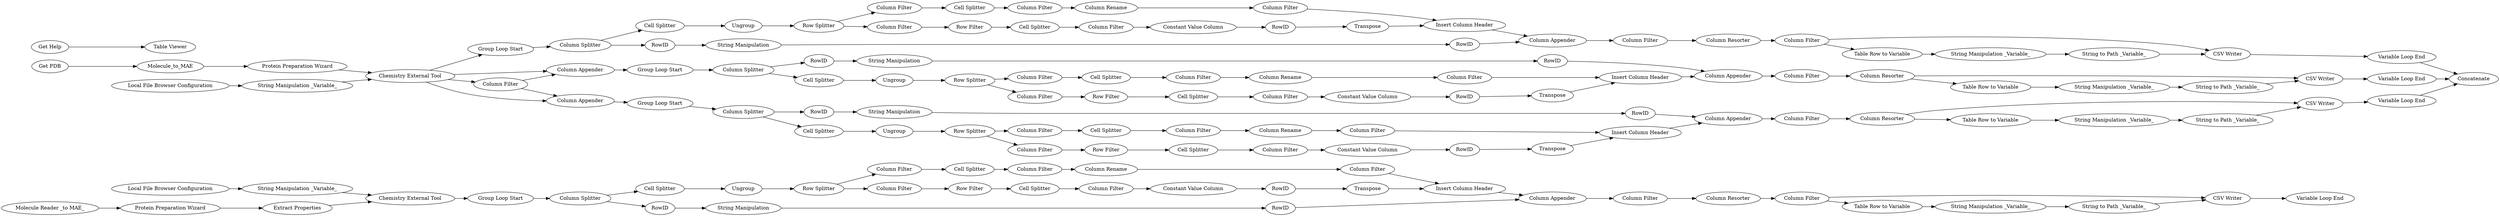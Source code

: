 digraph {
	"4817664007040462289_15163" [label=RowID]
	"-2851990351315008062_15312" [label="Chemistry External Tool"]
	"-1138148770590862180_15132" [label=Ungroup]
	"-7116789570975921707_15162" [label="String Manipulation"]
	"-7116789570975921707_15183" [label="Column Filter"]
	"-1138148770590862180_15188" [label="Cell Splitter"]
	"-2851990351315008062_15296" [label="String to Path _Variable_"]
	"-7116789570975921707_15191" [label="Cell Splitter"]
	"-6573841987836289751_15189" [label="Cell Splitter"]
	"4817664007040462289_15144" [label="Column Filter"]
	"-2851990351315008062_15297" [label="CSV Writer"]
	"-6573841987836289751_15144" [label="Column Filter"]
	"-2851990351315008062_15264" [label="Protein Preparation Wizard"]
	"-6573841987836289751_15192" [label="Column Appender"]
	"4817664007040462289_15181" [label=RowID]
	"-2851990351315008062_15300" [label="String to Path _Variable_"]
	"-2851990351315008062_15319" [label="CSV Writer"]
	"-1138148770590862180_15161" [label=RowID]
	"-1138148770590862180_15182" [label="Constant Value Column"]
	"-6573841987836289751_15182" [label="Constant Value Column"]
	"-2851990351315008062_15302" [label="CSV Writer"]
	"-7116789570975921707_15165" [label="Column Resorter"]
	"-6573841987836289751_15145" [label="Row Filter"]
	"-7116789570975921707_15147" [label="Insert Column Header"]
	"-6573841987836289751_15132" [label=Ungroup]
	"-2851990351315008062_15293" [label="String Manipulation _Variable_"]
	"-2851990351315008062_15305" [label="Column Appender"]
	"-1138148770590862180_15162" [label="String Manipulation"]
	"-2851990351315008062_15330" [label="String Manipulation _Variable_"]
	"4817664007040462289_15183" [label="Column Filter"]
	"-2851990351315008062_15289" [label="Group Loop Start"]
	"-7116789570975921707_15192" [label="Column Appender"]
	"-2851990351315008062_15283" [label="CSV Writer"]
	"-6573841987836289751_15154" [label="Column Splitter"]
	"4817664007040462289_15145" [label="Row Filter"]
	"-2851990351315008062_15298" [label="Table Row to Variable"]
	"-1138148770590862180_15143" [label="Column Filter"]
	"-2851990351315008062_15286" [label="Table Row to Variable"]
	"4817664007040462289_15150" [label="Column Filter"]
	"-1138148770590862180_15147" [label="Insert Column Header"]
	"-6573841987836289751_15139" [label="Row Splitter"]
	"-7116789570975921707_15163" [label=RowID]
	"4817664007040462289_15185" [label="Column Filter"]
	"-6573841987836289751_15150" [label="Column Filter"]
	"-1138148770590862180_15183" [label="Column Filter"]
	"-1138148770590862180_15144" [label="Column Filter"]
	"-7116789570975921707_15181" [label=RowID]
	"-2851990351315008062_15285" [label="String to Path _Variable_"]
	"-6573841987836289751_15147" [label="Insert Column Header"]
	"-6573841987836289751_15165" [label="Column Resorter"]
	"4817664007040462289_15188" [label="Cell Splitter"]
	"-2851990351315008062_15310" [label="Protein Preparation Wizard"]
	"-2851990351315008062_15318" [label="String to Path _Variable_"]
	"-7116789570975921707_15187" [label="Column Filter"]
	"4817664007040462289_15147" [label="Insert Column Header"]
	"-2851990351315008062_15193" [label="Group Loop Start"]
	"-2851990351315008062_15306" [label="Column Filter"]
	"-6573841987836289751_15191" [label="Cell Splitter"]
	"-7116789570975921707_15139" [label="Row Splitter"]
	"-2851990351315008062_15327" [label="Local File Browser Configuration"]
	"-6573841987836289751_15146" [label=Transpose]
	"-2851990351315008062_15313" [label="Group Loop Start"]
	"-1138148770590862180_15181" [label=RowID]
	"-7116789570975921707_15132" [label=Ungroup]
	"-6573841987836289751_15183" [label="Column Filter"]
	"-1138148770590862180_15185" [label="Column Filter"]
	"4817664007040462289_15154" [label="Column Splitter"]
	"-7116789570975921707_15161" [label=RowID]
	"4817664007040462289_15191" [label="Cell Splitter"]
	"-2851990351315008062_15329" [label="Local File Browser Configuration"]
	"4817664007040462289_15165" [label="Column Resorter"]
	"-1138148770590862180_15154" [label="Column Splitter"]
	"-2851990351315008062_15287" [label="String Manipulation _Variable_"]
	"-2851990351315008062_15294" [label="Table Row to Variable"]
	"-2851990351315008062_15316" [label="Table Row to Variable"]
	"-2851990351315008062_15291" [label="Table Viewer"]
	"4817664007040462289_15132" [label=Ungroup]
	"-7116789570975921707_15186" [label="Column Rename"]
	"-7116789570975921707_15150" [label="Column Filter"]
	"-1138148770590862180_15146" [label=Transpose]
	"-1138148770590862180_15145" [label="Row Filter"]
	"-2851990351315008062_15290" [label="Group Loop Start"]
	"-7116789570975921707_15188" [label="Cell Splitter"]
	"-6573841987836289751_15161" [label=RowID]
	"-2851990351315008062_15276" [label="Column Filter"]
	"-1138148770590862180_15150" [label="Column Filter"]
	"-2851990351315008062_15284" [label="Variable Loop End"]
	"4817664007040462289_15146" [label=Transpose]
	"-2851990351315008062_15274" [label="Chemistry External Tool"]
	"4817664007040462289_15186" [label="Column Rename"]
	"-1138148770590862180_15187" [label="Column Filter"]
	"-2851990351315008062_15307" [label="Column Appender"]
	"-1138148770590862180_15186" [label="Column Rename"]
	"-1138148770590862180_15192" [label="Column Appender"]
	"-2851990351315008062_15299" [label="String Manipulation _Variable_"]
	"-2851990351315008062_15317" [label="String Manipulation _Variable_"]
	"-6573841987836289751_15163" [label=RowID]
	"-2851990351315008062_15324" [label=Concatenate]
	"4817664007040462289_15187" [label="Column Filter"]
	"-1138148770590862180_15139" [label="Row Splitter"]
	"-6573841987836289751_15162" [label="String Manipulation"]
	"-6573841987836289751_15188" [label="Cell Splitter"]
	"-6573841987836289751_15143" [label="Column Filter"]
	"-7116789570975921707_15182" [label="Constant Value Column"]
	"-7116789570975921707_15154" [label="Column Splitter"]
	"4817664007040462289_15143" [label="Column Filter"]
	"4817664007040462289_15192" [label="Column Appender"]
	"-6573841987836289751_15181" [label=RowID]
	"-1138148770590862180_15163" [label=RowID]
	"-7116789570975921707_15185" [label="Column Filter"]
	"4817664007040462289_15162" [label="String Manipulation"]
	"4817664007040462289_15182" [label="Constant Value Column"]
	"-2851990351315008062_15262" [label="Get PDB"]
	"-2851990351315008062_15309" [label="Molecule Reader _to MAE_"]
	"-1138148770590862180_15191" [label="Cell Splitter"]
	"4817664007040462289_15189" [label="Cell Splitter"]
	"-6573841987836289751_15187" [label="Column Filter"]
	"4817664007040462289_15161" [label=RowID]
	"-1138148770590862180_15189" [label="Cell Splitter"]
	"-6573841987836289751_15186" [label="Column Rename"]
	"-7116789570975921707_15143" [label="Column Filter"]
	"-1138148770590862180_15165" [label="Column Resorter"]
	"-7116789570975921707_15145" [label="Row Filter"]
	"-2851990351315008062_15295" [label="Variable Loop End"]
	"-2851990351315008062_15328" [label="String Manipulation _Variable_"]
	"-2851990351315008062_15301" [label="Variable Loop End"]
	"-2851990351315008062_15263" [label=Molecule_to_MAE]
	"-7116789570975921707_15189" [label="Cell Splitter"]
	"-2851990351315008062_15320" [label="Variable Loop End"]
	"4817664007040462289_15139" [label="Row Splitter"]
	"-7116789570975921707_15144" [label="Column Filter"]
	"-2851990351315008062_15315" [label="Column Filter"]
	"-2851990351315008062_15311" [label="Extract Properties"]
	"-2851990351315008062_15292" [label="Get Help"]
	"-7116789570975921707_15146" [label=Transpose]
	"-6573841987836289751_15185" [label="Column Filter"]
	"-1138148770590862180_15189" -> "-1138148770590862180_15185"
	"-2851990351315008062_15307" -> "-2851990351315008062_15290"
	"4817664007040462289_15189" -> "4817664007040462289_15185"
	"-2851990351315008062_15329" -> "-2851990351315008062_15330"
	"4817664007040462289_15181" -> "4817664007040462289_15146"
	"4817664007040462289_15150" -> "4817664007040462289_15182"
	"-1138148770590862180_15145" -> "-1138148770590862180_15191"
	"4817664007040462289_15139" -> "4817664007040462289_15143"
	"-2851990351315008062_15274" -> "-2851990351315008062_15305"
	"-7116789570975921707_15143" -> "-7116789570975921707_15145"
	"4817664007040462289_15145" -> "4817664007040462289_15191"
	"-2851990351315008062_15276" -> "-2851990351315008062_15286"
	"-2851990351315008062_15315" -> "-2851990351315008062_15319"
	"-6573841987836289751_15188" -> "-6573841987836289751_15132"
	"-2851990351315008062_15298" -> "-2851990351315008062_15299"
	"-2851990351315008062_15292" -> "-2851990351315008062_15291"
	"4817664007040462289_15163" -> "4817664007040462289_15192"
	"-7116789570975921707_15163" -> "-7116789570975921707_15192"
	"-7116789570975921707_15146" -> "-7116789570975921707_15147"
	"-1138148770590862180_15161" -> "-1138148770590862180_15162"
	"-6573841987836289751_15143" -> "-6573841987836289751_15145"
	"-2851990351315008062_15306" -> "-2851990351315008062_15305"
	"-1138148770590862180_15139" -> "-1138148770590862180_15144"
	"-2851990351315008062_15316" -> "-2851990351315008062_15317"
	"-2851990351315008062_15328" -> "-2851990351315008062_15312"
	"-2851990351315008062_15289" -> "-6573841987836289751_15154"
	"-1138148770590862180_15154" -> "-1138148770590862180_15161"
	"-1138148770590862180_15144" -> "-1138148770590862180_15189"
	"-7116789570975921707_15189" -> "-7116789570975921707_15185"
	"-2851990351315008062_15293" -> "-2851990351315008062_15296"
	"-7116789570975921707_15191" -> "-7116789570975921707_15150"
	"-1138148770590862180_15187" -> "-1138148770590862180_15147"
	"-1138148770590862180_15154" -> "-1138148770590862180_15188"
	"-2851990351315008062_15302" -> "-2851990351315008062_15301"
	"-1138148770590862180_15192" -> "-1138148770590862180_15183"
	"-7116789570975921707_15154" -> "-7116789570975921707_15161"
	"-2851990351315008062_15287" -> "-2851990351315008062_15285"
	"4817664007040462289_15165" -> "-2851990351315008062_15315"
	"-2851990351315008062_15284" -> "-2851990351315008062_15324"
	"-2851990351315008062_15285" -> "-2851990351315008062_15283"
	"-6573841987836289751_15165" -> "-2851990351315008062_15294"
	"4817664007040462289_15144" -> "4817664007040462289_15189"
	"-6573841987836289751_15185" -> "-6573841987836289751_15186"
	"-2851990351315008062_15295" -> "-2851990351315008062_15324"
	"-1138148770590862180_15185" -> "-1138148770590862180_15186"
	"-2851990351315008062_15309" -> "-2851990351315008062_15310"
	"-2851990351315008062_15301" -> "-2851990351315008062_15324"
	"-1138148770590862180_15188" -> "-1138148770590862180_15132"
	"-6573841987836289751_15187" -> "-6573841987836289751_15147"
	"-2851990351315008062_15283" -> "-2851990351315008062_15284"
	"-7116789570975921707_15187" -> "-7116789570975921707_15147"
	"-2851990351315008062_15310" -> "-2851990351315008062_15311"
	"-2851990351315008062_15317" -> "-2851990351315008062_15318"
	"-6573841987836289751_15146" -> "-6573841987836289751_15147"
	"-6573841987836289751_15162" -> "-6573841987836289751_15163"
	"-1138148770590862180_15165" -> "-2851990351315008062_15276"
	"-1138148770590862180_15143" -> "-1138148770590862180_15145"
	"-7116789570975921707_15161" -> "-7116789570975921707_15162"
	"-7116789570975921707_15150" -> "-7116789570975921707_15182"
	"-6573841987836289751_15163" -> "-6573841987836289751_15192"
	"-2851990351315008062_15312" -> "-2851990351315008062_15313"
	"-7116789570975921707_15162" -> "-7116789570975921707_15163"
	"-2851990351315008062_15264" -> "-2851990351315008062_15274"
	"-6573841987836289751_15191" -> "-6573841987836289751_15150"
	"-2851990351315008062_15305" -> "-2851990351315008062_15289"
	"-7116789570975921707_15154" -> "-7116789570975921707_15188"
	"-7116789570975921707_15165" -> "-2851990351315008062_15302"
	"-6573841987836289751_15147" -> "-6573841987836289751_15192"
	"-1138148770590862180_15181" -> "-1138148770590862180_15146"
	"-7116789570975921707_15182" -> "-7116789570975921707_15181"
	"-7116789570975921707_15147" -> "-7116789570975921707_15192"
	"4817664007040462289_15182" -> "4817664007040462289_15181"
	"4817664007040462289_15139" -> "4817664007040462289_15144"
	"-2851990351315008062_15327" -> "-2851990351315008062_15328"
	"-7116789570975921707_15144" -> "-7116789570975921707_15189"
	"-6573841987836289751_15182" -> "-6573841987836289751_15181"
	"-2851990351315008062_15300" -> "-2851990351315008062_15302"
	"4817664007040462289_15154" -> "4817664007040462289_15161"
	"-1138148770590862180_15150" -> "-1138148770590862180_15182"
	"-6573841987836289751_15144" -> "-6573841987836289751_15189"
	"-1138148770590862180_15162" -> "-1138148770590862180_15163"
	"-6573841987836289751_15154" -> "-6573841987836289751_15161"
	"-2851990351315008062_15263" -> "-2851990351315008062_15264"
	"4817664007040462289_15143" -> "4817664007040462289_15145"
	"4817664007040462289_15162" -> "4817664007040462289_15163"
	"4817664007040462289_15154" -> "4817664007040462289_15188"
	"-6573841987836289751_15145" -> "-6573841987836289751_15191"
	"-2851990351315008062_15299" -> "-2851990351315008062_15300"
	"-2851990351315008062_15276" -> "-2851990351315008062_15283"
	"-7116789570975921707_15188" -> "-7116789570975921707_15132"
	"-2851990351315008062_15330" -> "-2851990351315008062_15274"
	"-6573841987836289751_15161" -> "-6573841987836289751_15162"
	"-2851990351315008062_15290" -> "-7116789570975921707_15154"
	"-1138148770590862180_15191" -> "-1138148770590862180_15150"
	"-7116789570975921707_15145" -> "-7116789570975921707_15191"
	"-1138148770590862180_15183" -> "-1138148770590862180_15165"
	"-6573841987836289751_15183" -> "-6573841987836289751_15165"
	"4817664007040462289_15146" -> "4817664007040462289_15147"
	"-1138148770590862180_15147" -> "-1138148770590862180_15192"
	"-2851990351315008062_15274" -> "-2851990351315008062_15307"
	"-2851990351315008062_15274" -> "-2851990351315008062_15193"
	"4817664007040462289_15132" -> "4817664007040462289_15139"
	"-2851990351315008062_15319" -> "-2851990351315008062_15320"
	"-2851990351315008062_15318" -> "-2851990351315008062_15319"
	"-6573841987836289751_15181" -> "-6573841987836289751_15146"
	"-1138148770590862180_15182" -> "-1138148770590862180_15181"
	"-2851990351315008062_15296" -> "-2851990351315008062_15297"
	"-2851990351315008062_15306" -> "-2851990351315008062_15307"
	"-6573841987836289751_15192" -> "-6573841987836289751_15183"
	"-2851990351315008062_15262" -> "-2851990351315008062_15263"
	"-6573841987836289751_15154" -> "-6573841987836289751_15188"
	"-7116789570975921707_15183" -> "-7116789570975921707_15165"
	"-6573841987836289751_15189" -> "-6573841987836289751_15185"
	"-2851990351315008062_15313" -> "4817664007040462289_15154"
	"-7116789570975921707_15186" -> "-7116789570975921707_15187"
	"-6573841987836289751_15139" -> "-6573841987836289751_15144"
	"-7116789570975921707_15139" -> "-7116789570975921707_15144"
	"4817664007040462289_15188" -> "4817664007040462289_15132"
	"-7116789570975921707_15132" -> "-7116789570975921707_15139"
	"-2851990351315008062_15274" -> "-2851990351315008062_15306"
	"-6573841987836289751_15150" -> "-6573841987836289751_15182"
	"-1138148770590862180_15163" -> "-1138148770590862180_15192"
	"-7116789570975921707_15139" -> "-7116789570975921707_15143"
	"-2851990351315008062_15193" -> "-1138148770590862180_15154"
	"-7116789570975921707_15185" -> "-7116789570975921707_15186"
	"-2851990351315008062_15286" -> "-2851990351315008062_15287"
	"4817664007040462289_15147" -> "4817664007040462289_15192"
	"-2851990351315008062_15311" -> "-2851990351315008062_15312"
	"-1138148770590862180_15186" -> "-1138148770590862180_15187"
	"-1138148770590862180_15132" -> "-1138148770590862180_15139"
	"-7116789570975921707_15192" -> "-7116789570975921707_15183"
	"-1138148770590862180_15146" -> "-1138148770590862180_15147"
	"4817664007040462289_15185" -> "4817664007040462289_15186"
	"4817664007040462289_15183" -> "4817664007040462289_15165"
	"-7116789570975921707_15181" -> "-7116789570975921707_15146"
	"4817664007040462289_15192" -> "4817664007040462289_15183"
	"-1138148770590862180_15139" -> "-1138148770590862180_15143"
	"4817664007040462289_15161" -> "4817664007040462289_15162"
	"-6573841987836289751_15139" -> "-6573841987836289751_15143"
	"4817664007040462289_15187" -> "4817664007040462289_15147"
	"-2851990351315008062_15315" -> "-2851990351315008062_15316"
	"-7116789570975921707_15165" -> "-2851990351315008062_15298"
	"-6573841987836289751_15186" -> "-6573841987836289751_15187"
	"-2851990351315008062_15294" -> "-2851990351315008062_15293"
	"4817664007040462289_15186" -> "4817664007040462289_15187"
	"-6573841987836289751_15132" -> "-6573841987836289751_15139"
	"-6573841987836289751_15165" -> "-2851990351315008062_15297"
	"4817664007040462289_15191" -> "4817664007040462289_15150"
	"-2851990351315008062_15297" -> "-2851990351315008062_15295"
	rankdir=LR
}
